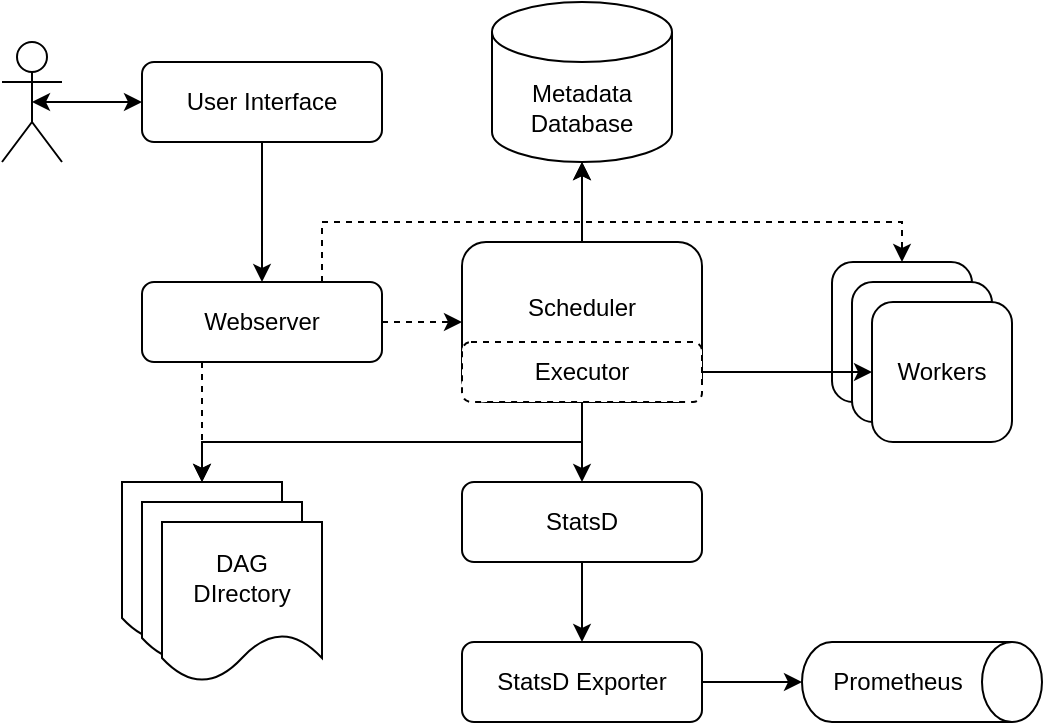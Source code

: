 <mxfile version="20.3.0" type="device" pages="2"><diagram id="qv1hQTqFiR9eOoYBcWw4" name="Page-1"><mxGraphModel dx="1138" dy="717" grid="1" gridSize="10" guides="1" tooltips="1" connect="1" arrows="1" fold="1" page="1" pageScale="1" pageWidth="850" pageHeight="1100" math="0" shadow="0"><root><mxCell id="0"/><mxCell id="1" parent="0"/><mxCell id="jyicscOBl5yWxnf5-zKF-23" style="edgeStyle=orthogonalEdgeStyle;rounded=0;orthogonalLoop=1;jettySize=auto;html=1;exitX=0.5;exitY=1;exitDx=0;exitDy=0;entryX=0.5;entryY=0;entryDx=0;entryDy=0;startArrow=none;startFill=0;" edge="1" parent="1" source="jyicscOBl5yWxnf5-zKF-1" target="jyicscOBl5yWxnf5-zKF-2"><mxGeometry relative="1" as="geometry"/></mxCell><mxCell id="jyicscOBl5yWxnf5-zKF-1" value="User Interface" style="rounded=1;whiteSpace=wrap;html=1;" vertex="1" parent="1"><mxGeometry x="200" y="90" width="120" height="40" as="geometry"/></mxCell><mxCell id="jyicscOBl5yWxnf5-zKF-38" style="edgeStyle=orthogonalEdgeStyle;rounded=0;orthogonalLoop=1;jettySize=auto;html=1;exitX=0.75;exitY=0;exitDx=0;exitDy=0;entryX=0.5;entryY=1;entryDx=0;entryDy=0;entryPerimeter=0;startArrow=none;startFill=0;dashed=1;" edge="1" parent="1" source="jyicscOBl5yWxnf5-zKF-2" target="jyicscOBl5yWxnf5-zKF-12"><mxGeometry relative="1" as="geometry"/></mxCell><mxCell id="jyicscOBl5yWxnf5-zKF-39" style="edgeStyle=orthogonalEdgeStyle;rounded=0;orthogonalLoop=1;jettySize=auto;html=1;exitX=0.25;exitY=1;exitDx=0;exitDy=0;dashed=1;startArrow=none;startFill=0;" edge="1" parent="1" source="jyicscOBl5yWxnf5-zKF-2" target="jyicscOBl5yWxnf5-zKF-9"><mxGeometry relative="1" as="geometry"/></mxCell><mxCell id="jyicscOBl5yWxnf5-zKF-40" style="edgeStyle=orthogonalEdgeStyle;rounded=0;orthogonalLoop=1;jettySize=auto;html=1;exitX=0.75;exitY=0;exitDx=0;exitDy=0;entryX=0.5;entryY=0;entryDx=0;entryDy=0;dashed=1;startArrow=none;startFill=0;" edge="1" parent="1" source="jyicscOBl5yWxnf5-zKF-2" target="jyicscOBl5yWxnf5-zKF-7"><mxGeometry relative="1" as="geometry"><Array as="points"><mxPoint x="290" y="170"/><mxPoint x="580" y="170"/></Array></mxGeometry></mxCell><mxCell id="jyicscOBl5yWxnf5-zKF-41" style="edgeStyle=orthogonalEdgeStyle;rounded=0;orthogonalLoop=1;jettySize=auto;html=1;exitX=1;exitY=0.5;exitDx=0;exitDy=0;entryX=0;entryY=0.5;entryDx=0;entryDy=0;dashed=1;startArrow=none;startFill=0;" edge="1" parent="1" source="jyicscOBl5yWxnf5-zKF-2" target="jyicscOBl5yWxnf5-zKF-3"><mxGeometry relative="1" as="geometry"/></mxCell><mxCell id="jyicscOBl5yWxnf5-zKF-2" value="Webserver" style="rounded=1;whiteSpace=wrap;html=1;" vertex="1" parent="1"><mxGeometry x="200" y="200" width="120" height="40" as="geometry"/></mxCell><mxCell id="jyicscOBl5yWxnf5-zKF-21" style="edgeStyle=orthogonalEdgeStyle;rounded=0;orthogonalLoop=1;jettySize=auto;html=1;exitX=0.5;exitY=0;exitDx=0;exitDy=0;entryX=0.5;entryY=1;entryDx=0;entryDy=0;entryPerimeter=0;" edge="1" parent="1" source="jyicscOBl5yWxnf5-zKF-3" target="jyicscOBl5yWxnf5-zKF-12"><mxGeometry relative="1" as="geometry"/></mxCell><mxCell id="jyicscOBl5yWxnf5-zKF-26" style="edgeStyle=orthogonalEdgeStyle;rounded=0;orthogonalLoop=1;jettySize=auto;html=1;exitX=0.5;exitY=1;exitDx=0;exitDy=0;entryX=0.5;entryY=0;entryDx=0;entryDy=0;startArrow=none;startFill=0;" edge="1" parent="1" source="jyicscOBl5yWxnf5-zKF-4" target="jyicscOBl5yWxnf5-zKF-9"><mxGeometry relative="1" as="geometry"/></mxCell><mxCell id="jyicscOBl5yWxnf5-zKF-29" style="edgeStyle=orthogonalEdgeStyle;rounded=0;orthogonalLoop=1;jettySize=auto;html=1;exitX=0.5;exitY=1;exitDx=0;exitDy=0;entryX=0.5;entryY=0;entryDx=0;entryDy=0;startArrow=none;startFill=0;" edge="1" parent="1" source="jyicscOBl5yWxnf5-zKF-4" target="jyicscOBl5yWxnf5-zKF-15"><mxGeometry relative="1" as="geometry"/></mxCell><mxCell id="jyicscOBl5yWxnf5-zKF-3" value="Scheduler&lt;br&gt;&lt;br&gt;" style="rounded=1;whiteSpace=wrap;html=1;" vertex="1" parent="1"><mxGeometry x="360" y="180" width="120" height="80" as="geometry"/></mxCell><mxCell id="jyicscOBl5yWxnf5-zKF-4" value="Executor" style="rounded=1;whiteSpace=wrap;html=1;dashed=1;" vertex="1" parent="1"><mxGeometry x="360" y="230" width="120" height="30" as="geometry"/></mxCell><mxCell id="jyicscOBl5yWxnf5-zKF-7" value="Workers" style="rounded=1;whiteSpace=wrap;html=1;" vertex="1" parent="1"><mxGeometry x="545" y="190" width="70" height="70" as="geometry"/></mxCell><mxCell id="jyicscOBl5yWxnf5-zKF-9" value="DAG&lt;br&gt;DIrectory" style="shape=document;whiteSpace=wrap;html=1;boundedLbl=1;" vertex="1" parent="1"><mxGeometry x="190" y="300" width="80" height="80" as="geometry"/></mxCell><mxCell id="jyicscOBl5yWxnf5-zKF-12" value="Metadata&lt;br&gt;Database" style="shape=cylinder3;whiteSpace=wrap;html=1;boundedLbl=1;backgroundOutline=1;size=15;" vertex="1" parent="1"><mxGeometry x="375" y="60" width="90" height="80" as="geometry"/></mxCell><mxCell id="jyicscOBl5yWxnf5-zKF-30" style="edgeStyle=orthogonalEdgeStyle;rounded=0;orthogonalLoop=1;jettySize=auto;html=1;exitX=0.5;exitY=1;exitDx=0;exitDy=0;entryX=0.5;entryY=0;entryDx=0;entryDy=0;startArrow=none;startFill=0;" edge="1" parent="1" source="jyicscOBl5yWxnf5-zKF-15" target="jyicscOBl5yWxnf5-zKF-16"><mxGeometry relative="1" as="geometry"/></mxCell><mxCell id="jyicscOBl5yWxnf5-zKF-15" value="StatsD" style="rounded=1;whiteSpace=wrap;html=1;" vertex="1" parent="1"><mxGeometry x="360" y="300" width="120" height="40" as="geometry"/></mxCell><mxCell id="jyicscOBl5yWxnf5-zKF-31" style="edgeStyle=orthogonalEdgeStyle;rounded=0;orthogonalLoop=1;jettySize=auto;html=1;exitX=1;exitY=0.5;exitDx=0;exitDy=0;entryX=0.5;entryY=1;entryDx=0;entryDy=0;entryPerimeter=0;startArrow=none;startFill=0;" edge="1" parent="1" source="jyicscOBl5yWxnf5-zKF-16" target="jyicscOBl5yWxnf5-zKF-17"><mxGeometry relative="1" as="geometry"/></mxCell><mxCell id="jyicscOBl5yWxnf5-zKF-16" value="StatsD Exporter" style="rounded=1;whiteSpace=wrap;html=1;" vertex="1" parent="1"><mxGeometry x="360" y="380" width="120" height="40" as="geometry"/></mxCell><mxCell id="jyicscOBl5yWxnf5-zKF-17" value="Prometheus" style="shape=cylinder3;whiteSpace=wrap;html=1;boundedLbl=1;backgroundOutline=1;size=15;rounded=1;rotation=90;horizontal=0;" vertex="1" parent="1"><mxGeometry x="570" y="340" width="40" height="120" as="geometry"/></mxCell><mxCell id="jyicscOBl5yWxnf5-zKF-22" style="edgeStyle=orthogonalEdgeStyle;rounded=0;orthogonalLoop=1;jettySize=auto;html=1;exitX=0.5;exitY=0.5;exitDx=0;exitDy=0;exitPerimeter=0;entryX=0;entryY=0.5;entryDx=0;entryDy=0;startArrow=classic;startFill=1;" edge="1" parent="1" source="jyicscOBl5yWxnf5-zKF-18" target="jyicscOBl5yWxnf5-zKF-1"><mxGeometry relative="1" as="geometry"/></mxCell><mxCell id="jyicscOBl5yWxnf5-zKF-18" value="" style="shape=umlActor;verticalLabelPosition=bottom;verticalAlign=top;html=1;outlineConnect=0;rounded=1;" vertex="1" parent="1"><mxGeometry x="130" y="80" width="30" height="60" as="geometry"/></mxCell><mxCell id="jyicscOBl5yWxnf5-zKF-19" value="DAG&lt;br&gt;DIrectory" style="shape=document;whiteSpace=wrap;html=1;boundedLbl=1;" vertex="1" parent="1"><mxGeometry x="200" y="310" width="80" height="80" as="geometry"/></mxCell><mxCell id="jyicscOBl5yWxnf5-zKF-20" value="DAG&lt;br&gt;DIrectory" style="shape=document;whiteSpace=wrap;html=1;boundedLbl=1;" vertex="1" parent="1"><mxGeometry x="210" y="320" width="80" height="80" as="geometry"/></mxCell><mxCell id="jyicscOBl5yWxnf5-zKF-32" value="Workers" style="rounded=1;whiteSpace=wrap;html=1;" vertex="1" parent="1"><mxGeometry x="555" y="200" width="70" height="70" as="geometry"/></mxCell><mxCell id="jyicscOBl5yWxnf5-zKF-33" value="Workers" style="rounded=1;whiteSpace=wrap;html=1;" vertex="1" parent="1"><mxGeometry x="565" y="210" width="70" height="70" as="geometry"/></mxCell><mxCell id="jyicscOBl5yWxnf5-zKF-34" style="edgeStyle=orthogonalEdgeStyle;rounded=0;orthogonalLoop=1;jettySize=auto;html=1;exitX=1;exitY=0.5;exitDx=0;exitDy=0;startArrow=none;startFill=0;entryX=0;entryY=0.5;entryDx=0;entryDy=0;" edge="1" parent="1" source="jyicscOBl5yWxnf5-zKF-4" target="jyicscOBl5yWxnf5-zKF-33"><mxGeometry relative="1" as="geometry"><mxPoint x="520" y="245.4" as="targetPoint"/></mxGeometry></mxCell></root></mxGraphModel></diagram><diagram name="Copy of Page-1" id="dopuRsZfDsYXNJU16fyH"><mxGraphModel dx="1138" dy="717" grid="1" gridSize="10" guides="1" tooltips="1" connect="1" arrows="1" fold="1" page="1" pageScale="1" pageWidth="850" pageHeight="1100" math="0" shadow="0"><root><mxCell id="wN5XSN9WbzJgT7OEAgPZ-0"/><mxCell id="wN5XSN9WbzJgT7OEAgPZ-1" parent="wN5XSN9WbzJgT7OEAgPZ-0"/><mxCell id="wN5XSN9WbzJgT7OEAgPZ-2" style="edgeStyle=orthogonalEdgeStyle;rounded=0;orthogonalLoop=1;jettySize=auto;html=1;exitX=0.5;exitY=1;exitDx=0;exitDy=0;entryX=0.5;entryY=0;entryDx=0;entryDy=0;startArrow=none;startFill=0;fillColor=#fff2cc;strokeColor=#d6b656;" edge="1" parent="wN5XSN9WbzJgT7OEAgPZ-1" source="wN5XSN9WbzJgT7OEAgPZ-3" target="wN5XSN9WbzJgT7OEAgPZ-8"><mxGeometry relative="1" as="geometry"/></mxCell><mxCell id="wN5XSN9WbzJgT7OEAgPZ-3" value="User Interface" style="rounded=1;whiteSpace=wrap;html=1;fillColor=#fff2cc;strokeColor=#d6b656;" vertex="1" parent="wN5XSN9WbzJgT7OEAgPZ-1"><mxGeometry x="200" y="90" width="120" height="40" as="geometry"/></mxCell><mxCell id="wN5XSN9WbzJgT7OEAgPZ-4" style="edgeStyle=orthogonalEdgeStyle;rounded=0;orthogonalLoop=1;jettySize=auto;html=1;exitX=0.75;exitY=0;exitDx=0;exitDy=0;entryX=0.5;entryY=1;entryDx=0;entryDy=0;entryPerimeter=0;startArrow=none;startFill=0;dashed=1;" edge="1" parent="wN5XSN9WbzJgT7OEAgPZ-1" source="wN5XSN9WbzJgT7OEAgPZ-8" target="wN5XSN9WbzJgT7OEAgPZ-16"><mxGeometry relative="1" as="geometry"/></mxCell><mxCell id="wN5XSN9WbzJgT7OEAgPZ-5" style="edgeStyle=orthogonalEdgeStyle;rounded=0;orthogonalLoop=1;jettySize=auto;html=1;exitX=0.25;exitY=1;exitDx=0;exitDy=0;dashed=1;startArrow=none;startFill=0;fillColor=#fff2cc;strokeColor=#d6b656;" edge="1" parent="wN5XSN9WbzJgT7OEAgPZ-1" source="wN5XSN9WbzJgT7OEAgPZ-8" target="wN5XSN9WbzJgT7OEAgPZ-15"><mxGeometry relative="1" as="geometry"/></mxCell><mxCell id="wN5XSN9WbzJgT7OEAgPZ-6" style="edgeStyle=orthogonalEdgeStyle;rounded=0;orthogonalLoop=1;jettySize=auto;html=1;exitX=0.75;exitY=0;exitDx=0;exitDy=0;entryX=0.5;entryY=0;entryDx=0;entryDy=0;dashed=1;startArrow=none;startFill=0;fillColor=#fff2cc;strokeColor=#d6b656;" edge="1" parent="wN5XSN9WbzJgT7OEAgPZ-1" source="wN5XSN9WbzJgT7OEAgPZ-8" target="wN5XSN9WbzJgT7OEAgPZ-14"><mxGeometry relative="1" as="geometry"><Array as="points"><mxPoint x="290" y="170"/><mxPoint x="580" y="170"/></Array></mxGeometry></mxCell><mxCell id="wN5XSN9WbzJgT7OEAgPZ-7" style="edgeStyle=orthogonalEdgeStyle;rounded=0;orthogonalLoop=1;jettySize=auto;html=1;exitX=1;exitY=0.5;exitDx=0;exitDy=0;entryX=0;entryY=0.5;entryDx=0;entryDy=0;dashed=1;startArrow=none;startFill=0;fillColor=#fff2cc;strokeColor=#d6b656;" edge="1" parent="wN5XSN9WbzJgT7OEAgPZ-1" source="wN5XSN9WbzJgT7OEAgPZ-8" target="wN5XSN9WbzJgT7OEAgPZ-12"><mxGeometry relative="1" as="geometry"/></mxCell><mxCell id="wN5XSN9WbzJgT7OEAgPZ-8" value="Webserver" style="rounded=1;whiteSpace=wrap;html=1;fillColor=#fff2cc;strokeColor=#d6b656;" vertex="1" parent="wN5XSN9WbzJgT7OEAgPZ-1"><mxGeometry x="200" y="200" width="120" height="40" as="geometry"/></mxCell><mxCell id="wN5XSN9WbzJgT7OEAgPZ-9" style="edgeStyle=orthogonalEdgeStyle;rounded=0;orthogonalLoop=1;jettySize=auto;html=1;exitX=0.5;exitY=0;exitDx=0;exitDy=0;entryX=0.5;entryY=1;entryDx=0;entryDy=0;entryPerimeter=0;fillColor=#f8cecc;strokeColor=#b85450;" edge="1" parent="wN5XSN9WbzJgT7OEAgPZ-1" source="wN5XSN9WbzJgT7OEAgPZ-12" target="wN5XSN9WbzJgT7OEAgPZ-16"><mxGeometry relative="1" as="geometry"/></mxCell><mxCell id="wN5XSN9WbzJgT7OEAgPZ-10" style="edgeStyle=orthogonalEdgeStyle;rounded=0;orthogonalLoop=1;jettySize=auto;html=1;exitX=0.5;exitY=1;exitDx=0;exitDy=0;entryX=0.5;entryY=0;entryDx=0;entryDy=0;startArrow=none;startFill=0;fillColor=#f8cecc;strokeColor=#b85450;" edge="1" parent="wN5XSN9WbzJgT7OEAgPZ-1" source="wN5XSN9WbzJgT7OEAgPZ-13" target="wN5XSN9WbzJgT7OEAgPZ-15"><mxGeometry relative="1" as="geometry"/></mxCell><mxCell id="wN5XSN9WbzJgT7OEAgPZ-11" style="edgeStyle=orthogonalEdgeStyle;rounded=0;orthogonalLoop=1;jettySize=auto;html=1;exitX=0.5;exitY=1;exitDx=0;exitDy=0;entryX=0.5;entryY=0;entryDx=0;entryDy=0;startArrow=none;startFill=0;fillColor=#f8cecc;strokeColor=#b85450;" edge="1" parent="wN5XSN9WbzJgT7OEAgPZ-1" source="wN5XSN9WbzJgT7OEAgPZ-13" target="wN5XSN9WbzJgT7OEAgPZ-18"><mxGeometry relative="1" as="geometry"/></mxCell><mxCell id="wN5XSN9WbzJgT7OEAgPZ-12" value="Scheduler&lt;br&gt;&lt;br&gt;" style="rounded=1;whiteSpace=wrap;html=1;fillColor=#f8cecc;strokeColor=#b85450;" vertex="1" parent="wN5XSN9WbzJgT7OEAgPZ-1"><mxGeometry x="360" y="180" width="120" height="80" as="geometry"/></mxCell><mxCell id="wN5XSN9WbzJgT7OEAgPZ-13" value="Executor" style="rounded=1;whiteSpace=wrap;html=1;dashed=1;fillColor=#f8cecc;strokeColor=#b85450;" vertex="1" parent="wN5XSN9WbzJgT7OEAgPZ-1"><mxGeometry x="360" y="230" width="120" height="30" as="geometry"/></mxCell><mxCell id="wN5XSN9WbzJgT7OEAgPZ-14" value="Workers" style="rounded=1;whiteSpace=wrap;html=1;fillColor=#d5e8d4;strokeColor=#82b366;" vertex="1" parent="wN5XSN9WbzJgT7OEAgPZ-1"><mxGeometry x="545" y="190" width="70" height="70" as="geometry"/></mxCell><mxCell id="wN5XSN9WbzJgT7OEAgPZ-15" value="DAG&lt;br&gt;DIrectory" style="shape=document;whiteSpace=wrap;html=1;boundedLbl=1;" vertex="1" parent="wN5XSN9WbzJgT7OEAgPZ-1"><mxGeometry x="190" y="300" width="80" height="80" as="geometry"/></mxCell><mxCell id="wN5XSN9WbzJgT7OEAgPZ-16" value="Metadata&lt;br&gt;Database" style="shape=cylinder3;whiteSpace=wrap;html=1;boundedLbl=1;backgroundOutline=1;size=15;" vertex="1" parent="wN5XSN9WbzJgT7OEAgPZ-1"><mxGeometry x="375" y="60" width="90" height="80" as="geometry"/></mxCell><mxCell id="wN5XSN9WbzJgT7OEAgPZ-17" style="edgeStyle=orthogonalEdgeStyle;rounded=0;orthogonalLoop=1;jettySize=auto;html=1;exitX=0.5;exitY=1;exitDx=0;exitDy=0;entryX=0.5;entryY=0;entryDx=0;entryDy=0;startArrow=none;startFill=0;fillColor=#dae8fc;strokeColor=#6c8ebf;" edge="1" parent="wN5XSN9WbzJgT7OEAgPZ-1" source="wN5XSN9WbzJgT7OEAgPZ-18" target="wN5XSN9WbzJgT7OEAgPZ-20"><mxGeometry relative="1" as="geometry"/></mxCell><mxCell id="wN5XSN9WbzJgT7OEAgPZ-18" value="StatsD" style="rounded=1;whiteSpace=wrap;html=1;fillColor=#dae8fc;strokeColor=#6c8ebf;" vertex="1" parent="wN5XSN9WbzJgT7OEAgPZ-1"><mxGeometry x="360" y="300" width="120" height="40" as="geometry"/></mxCell><mxCell id="wN5XSN9WbzJgT7OEAgPZ-19" style="edgeStyle=orthogonalEdgeStyle;rounded=0;orthogonalLoop=1;jettySize=auto;html=1;exitX=1;exitY=0.5;exitDx=0;exitDy=0;entryX=0.5;entryY=1;entryDx=0;entryDy=0;entryPerimeter=0;startArrow=none;startFill=0;fillColor=#dae8fc;strokeColor=#6c8ebf;" edge="1" parent="wN5XSN9WbzJgT7OEAgPZ-1" source="wN5XSN9WbzJgT7OEAgPZ-20" target="wN5XSN9WbzJgT7OEAgPZ-21"><mxGeometry relative="1" as="geometry"/></mxCell><mxCell id="wN5XSN9WbzJgT7OEAgPZ-20" value="StatsD Exporter" style="rounded=1;whiteSpace=wrap;html=1;fillColor=#dae8fc;strokeColor=#6c8ebf;" vertex="1" parent="wN5XSN9WbzJgT7OEAgPZ-1"><mxGeometry x="360" y="380" width="120" height="40" as="geometry"/></mxCell><mxCell id="wN5XSN9WbzJgT7OEAgPZ-21" value="Prometheus" style="shape=cylinder3;whiteSpace=wrap;html=1;boundedLbl=1;backgroundOutline=1;size=15;rounded=1;rotation=90;horizontal=0;fillColor=#dae8fc;strokeColor=#6c8ebf;" vertex="1" parent="wN5XSN9WbzJgT7OEAgPZ-1"><mxGeometry x="570" y="340" width="40" height="120" as="geometry"/></mxCell><mxCell id="wN5XSN9WbzJgT7OEAgPZ-22" style="edgeStyle=orthogonalEdgeStyle;rounded=0;orthogonalLoop=1;jettySize=auto;html=1;exitX=0.5;exitY=0.5;exitDx=0;exitDy=0;exitPerimeter=0;entryX=0;entryY=0.5;entryDx=0;entryDy=0;startArrow=classic;startFill=1;fillColor=#fff2cc;strokeColor=#d6b656;" edge="1" parent="wN5XSN9WbzJgT7OEAgPZ-1" source="wN5XSN9WbzJgT7OEAgPZ-23" target="wN5XSN9WbzJgT7OEAgPZ-3"><mxGeometry relative="1" as="geometry"/></mxCell><mxCell id="wN5XSN9WbzJgT7OEAgPZ-23" value="" style="shape=umlActor;verticalLabelPosition=bottom;verticalAlign=top;html=1;outlineConnect=0;rounded=1;fillColor=#fff2cc;strokeColor=#d6b656;" vertex="1" parent="wN5XSN9WbzJgT7OEAgPZ-1"><mxGeometry x="130" y="80" width="30" height="60" as="geometry"/></mxCell><mxCell id="wN5XSN9WbzJgT7OEAgPZ-24" value="DAG&lt;br&gt;DIrectory" style="shape=document;whiteSpace=wrap;html=1;boundedLbl=1;" vertex="1" parent="wN5XSN9WbzJgT7OEAgPZ-1"><mxGeometry x="200" y="310" width="80" height="80" as="geometry"/></mxCell><mxCell id="wN5XSN9WbzJgT7OEAgPZ-25" value="DAG&lt;br&gt;DIrectory" style="shape=document;whiteSpace=wrap;html=1;boundedLbl=1;" vertex="1" parent="wN5XSN9WbzJgT7OEAgPZ-1"><mxGeometry x="210" y="320" width="80" height="80" as="geometry"/></mxCell><mxCell id="wN5XSN9WbzJgT7OEAgPZ-26" value="Workers" style="rounded=1;whiteSpace=wrap;html=1;fillColor=#d5e8d4;strokeColor=#82b366;" vertex="1" parent="wN5XSN9WbzJgT7OEAgPZ-1"><mxGeometry x="555" y="200" width="70" height="70" as="geometry"/></mxCell><mxCell id="wN5XSN9WbzJgT7OEAgPZ-27" value="Workers" style="rounded=1;whiteSpace=wrap;html=1;fillColor=#d5e8d4;strokeColor=#82b366;" vertex="1" parent="wN5XSN9WbzJgT7OEAgPZ-1"><mxGeometry x="565" y="210" width="70" height="70" as="geometry"/></mxCell><mxCell id="wN5XSN9WbzJgT7OEAgPZ-28" style="edgeStyle=orthogonalEdgeStyle;rounded=0;orthogonalLoop=1;jettySize=auto;html=1;exitX=1;exitY=0.5;exitDx=0;exitDy=0;startArrow=none;startFill=0;entryX=0;entryY=0.5;entryDx=0;entryDy=0;fillColor=#f8cecc;strokeColor=#b85450;" edge="1" parent="wN5XSN9WbzJgT7OEAgPZ-1" source="wN5XSN9WbzJgT7OEAgPZ-13" target="wN5XSN9WbzJgT7OEAgPZ-27"><mxGeometry relative="1" as="geometry"><mxPoint x="520" y="245.4" as="targetPoint"/></mxGeometry></mxCell></root></mxGraphModel></diagram></mxfile>